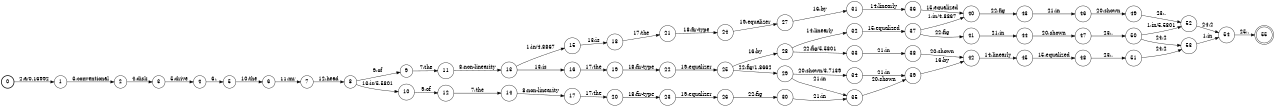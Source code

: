 digraph FST {
rankdir = LR;
size = "8.5,11";
label = "";
center = 1;
orientation = Portrait;
ranksep = "0.4";
nodesep = "0.25";
0 [label = "0", shape = circle, style = bold, fontsize = 14]
	0 -> 1 [label = "2:a/0.16992", fontsize = 14];
1 [label = "1", shape = circle, style = solid, fontsize = 14]
	1 -> 2 [label = "3:conventional", fontsize = 14];
2 [label = "2", shape = circle, style = solid, fontsize = 14]
	2 -> 3 [label = "4:disk", fontsize = 14];
3 [label = "3", shape = circle, style = solid, fontsize = 14]
	3 -> 4 [label = "5:drive", fontsize = 14];
4 [label = "4", shape = circle, style = solid, fontsize = 14]
	4 -> 5 [label = "6:,", fontsize = 14];
5 [label = "5", shape = circle, style = solid, fontsize = 14]
	5 -> 6 [label = "10:the", fontsize = 14];
6 [label = "6", shape = circle, style = solid, fontsize = 14]
	6 -> 7 [label = "11:mr", fontsize = 14];
7 [label = "7", shape = circle, style = solid, fontsize = 14]
	7 -> 8 [label = "12:head", fontsize = 14];
8 [label = "8", shape = circle, style = solid, fontsize = 14]
	8 -> 9 [label = "9:of", fontsize = 14];
	8 -> 10 [label = "13:is/5.5801", fontsize = 14];
9 [label = "9", shape = circle, style = solid, fontsize = 14]
	9 -> 11 [label = "7:the", fontsize = 14];
10 [label = "10", shape = circle, style = solid, fontsize = 14]
	10 -> 12 [label = "9:of", fontsize = 14];
11 [label = "11", shape = circle, style = solid, fontsize = 14]
	11 -> 13 [label = "8:non-linearity", fontsize = 14];
12 [label = "12", shape = circle, style = solid, fontsize = 14]
	12 -> 14 [label = "7:the", fontsize = 14];
13 [label = "13", shape = circle, style = solid, fontsize = 14]
	13 -> 16 [label = "13:is", fontsize = 14];
	13 -> 15 [label = "1:in/4.8867", fontsize = 14];
14 [label = "14", shape = circle, style = solid, fontsize = 14]
	14 -> 17 [label = "8:non-linearity", fontsize = 14];
15 [label = "15", shape = circle, style = solid, fontsize = 14]
	15 -> 18 [label = "13:is", fontsize = 14];
16 [label = "16", shape = circle, style = solid, fontsize = 14]
	16 -> 19 [label = "17:the", fontsize = 14];
17 [label = "17", shape = circle, style = solid, fontsize = 14]
	17 -> 20 [label = "17:the", fontsize = 14];
18 [label = "18", shape = circle, style = solid, fontsize = 14]
	18 -> 21 [label = "17:the", fontsize = 14];
19 [label = "19", shape = circle, style = solid, fontsize = 14]
	19 -> 22 [label = "18:fir-type", fontsize = 14];
20 [label = "20", shape = circle, style = solid, fontsize = 14]
	20 -> 23 [label = "18:fir-type", fontsize = 14];
21 [label = "21", shape = circle, style = solid, fontsize = 14]
	21 -> 24 [label = "18:fir-type", fontsize = 14];
22 [label = "22", shape = circle, style = solid, fontsize = 14]
	22 -> 25 [label = "19:equalizer", fontsize = 14];
23 [label = "23", shape = circle, style = solid, fontsize = 14]
	23 -> 26 [label = "19:equalizer", fontsize = 14];
24 [label = "24", shape = circle, style = solid, fontsize = 14]
	24 -> 27 [label = "19:equalizer", fontsize = 14];
25 [label = "25", shape = circle, style = solid, fontsize = 14]
	25 -> 28 [label = "16:by", fontsize = 14];
	25 -> 29 [label = "22:fig/1.8662", fontsize = 14];
26 [label = "26", shape = circle, style = solid, fontsize = 14]
	26 -> 30 [label = "22:fig", fontsize = 14];
27 [label = "27", shape = circle, style = solid, fontsize = 14]
	27 -> 31 [label = "16:by", fontsize = 14];
28 [label = "28", shape = circle, style = solid, fontsize = 14]
	28 -> 32 [label = "14:linearly", fontsize = 14];
	28 -> 33 [label = "22:fig/5.5801", fontsize = 14];
29 [label = "29", shape = circle, style = solid, fontsize = 14]
	29 -> 34 [label = "20:shown/3.7139", fontsize = 14];
	29 -> 35 [label = "21:in", fontsize = 14];
30 [label = "30", shape = circle, style = solid, fontsize = 14]
	30 -> 35 [label = "21:in", fontsize = 14];
31 [label = "31", shape = circle, style = solid, fontsize = 14]
	31 -> 36 [label = "14:linearly", fontsize = 14];
32 [label = "32", shape = circle, style = solid, fontsize = 14]
	32 -> 37 [label = "15:equalized", fontsize = 14];
33 [label = "33", shape = circle, style = solid, fontsize = 14]
	33 -> 38 [label = "21:in", fontsize = 14];
34 [label = "34", shape = circle, style = solid, fontsize = 14]
	34 -> 39 [label = "21:in", fontsize = 14];
35 [label = "35", shape = circle, style = solid, fontsize = 14]
	35 -> 39 [label = "20:shown", fontsize = 14];
36 [label = "36", shape = circle, style = solid, fontsize = 14]
	36 -> 40 [label = "15:equalized", fontsize = 14];
37 [label = "37", shape = circle, style = solid, fontsize = 14]
	37 -> 40 [label = "1:in/4.8867", fontsize = 14];
	37 -> 41 [label = "22:fig", fontsize = 14];
38 [label = "38", shape = circle, style = solid, fontsize = 14]
	38 -> 42 [label = "20:shown", fontsize = 14];
39 [label = "39", shape = circle, style = solid, fontsize = 14]
	39 -> 42 [label = "16:by", fontsize = 14];
40 [label = "40", shape = circle, style = solid, fontsize = 14]
	40 -> 43 [label = "22:fig", fontsize = 14];
41 [label = "41", shape = circle, style = solid, fontsize = 14]
	41 -> 44 [label = "21:in", fontsize = 14];
42 [label = "42", shape = circle, style = solid, fontsize = 14]
	42 -> 45 [label = "14:linearly", fontsize = 14];
43 [label = "43", shape = circle, style = solid, fontsize = 14]
	43 -> 46 [label = "21:in", fontsize = 14];
44 [label = "44", shape = circle, style = solid, fontsize = 14]
	44 -> 47 [label = "20:shown", fontsize = 14];
45 [label = "45", shape = circle, style = solid, fontsize = 14]
	45 -> 48 [label = "15:equalized", fontsize = 14];
46 [label = "46", shape = circle, style = solid, fontsize = 14]
	46 -> 49 [label = "20:shown", fontsize = 14];
47 [label = "47", shape = circle, style = solid, fontsize = 14]
	47 -> 50 [label = "23:.", fontsize = 14];
48 [label = "48", shape = circle, style = solid, fontsize = 14]
	48 -> 51 [label = "23:.", fontsize = 14];
49 [label = "49", shape = circle, style = solid, fontsize = 14]
	49 -> 52 [label = "23:.", fontsize = 14];
50 [label = "50", shape = circle, style = solid, fontsize = 14]
	50 -> 52 [label = "1:in/5.5801", fontsize = 14];
	50 -> 53 [label = "24:2", fontsize = 14];
51 [label = "51", shape = circle, style = solid, fontsize = 14]
	51 -> 53 [label = "24:2", fontsize = 14];
52 [label = "52", shape = circle, style = solid, fontsize = 14]
	52 -> 54 [label = "24:2", fontsize = 14];
53 [label = "53", shape = circle, style = solid, fontsize = 14]
	53 -> 54 [label = "1:in", fontsize = 14];
54 [label = "54", shape = circle, style = solid, fontsize = 14]
	54 -> 55 [label = "25:.", fontsize = 14];
55 [label = "55", shape = doublecircle, style = solid, fontsize = 14]
}
